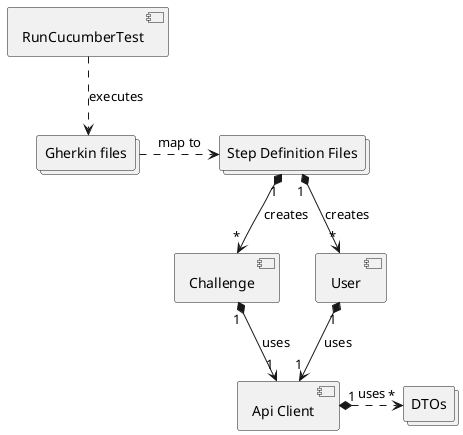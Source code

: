 @startuml
component api as "Api Client"
collections dtos as "DTOs"
collections steps as "Step Definition Files"
collections gherkin as "Gherkin files"
component entry as "RunCucumberTest"
component Challenge
component User

api "1" *.right.> "*" dtos : uses
entry ..> gherkin : executes
gherkin .> steps : map to
steps "1" *--> "*" Challenge : creates
steps "1" *--> "*" User : creates
Challenge "1" *--> "1" api : uses
User "1" *--> "1" api : uses
@enduml
